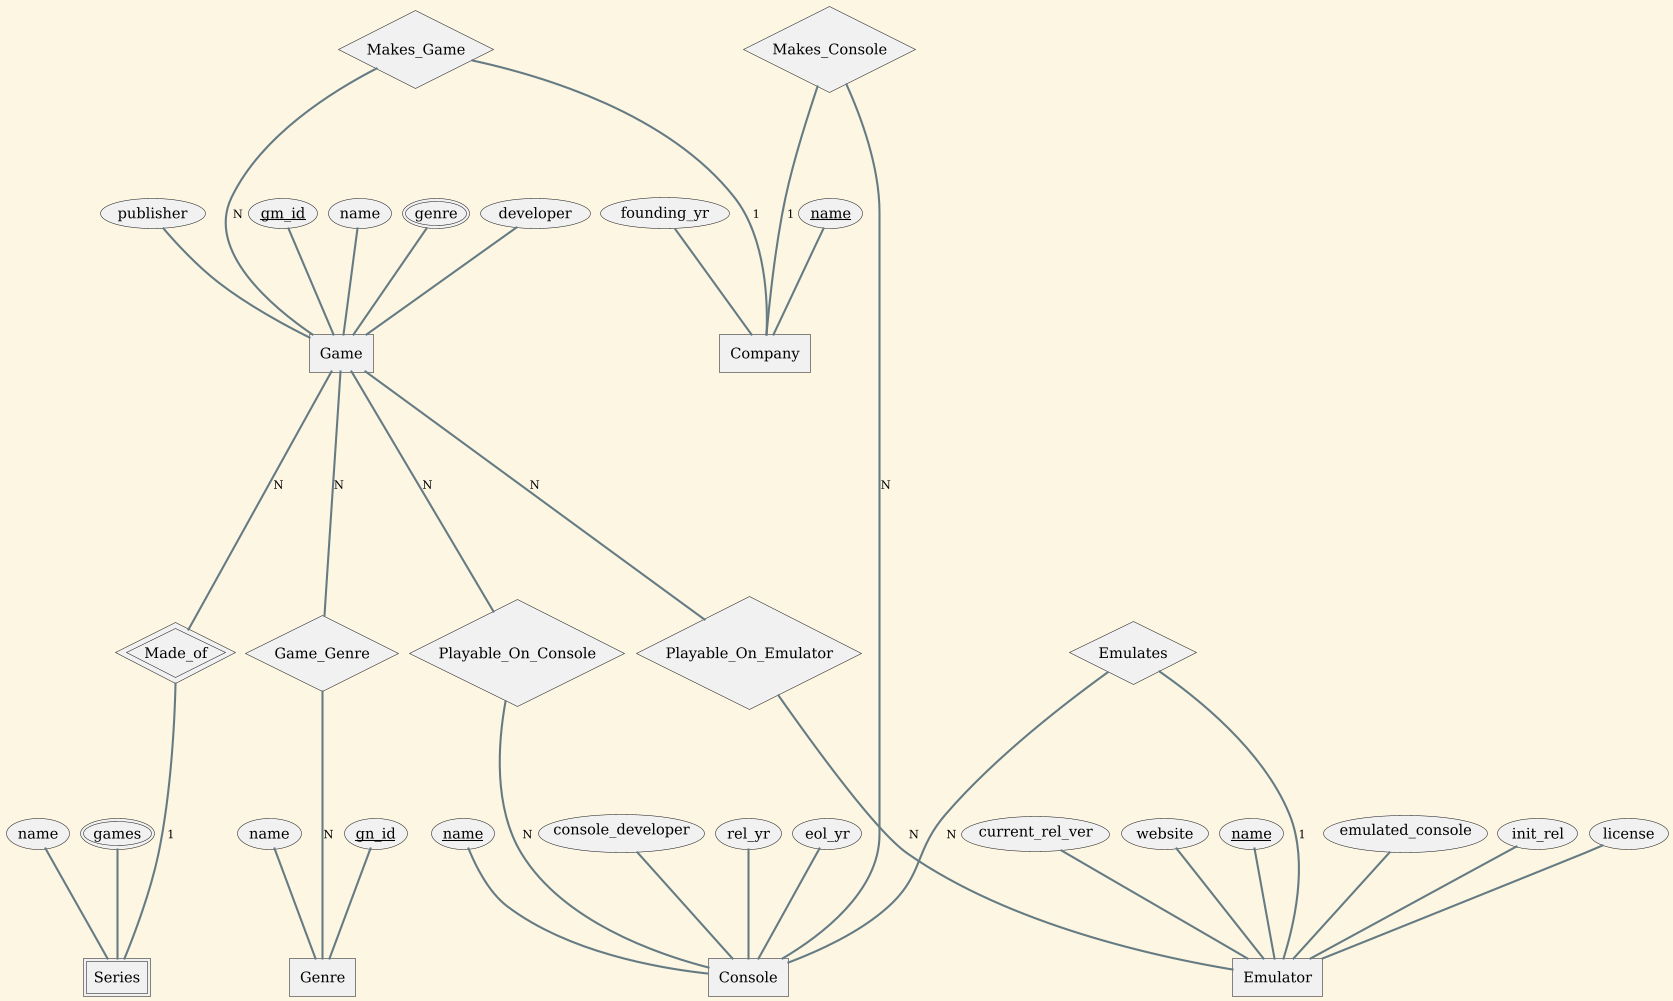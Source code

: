 @startchen
!theme sunlust

'vertical spacing
skinparam ranksep 100 
'horizontal spacing
skinparam nodesep 10  

'entity definitions
entity Series <<weak>> {
        name
        games <<multi>>
}
relationship "Made_of" as MO <<identifying>> {
}

entity Genre {
        'pk
        gn_id <<key>>
        name
}
relationship "Game_Genre" as gg {
}
entity Game {
        'pk
        gm_id <<key>>
        name
        genre <<multi>>
        'fk
        developer
        'fk
        publisher
}
Game -N- MO
MO =1= Series

Game -N- gg
gg -N- Genre


entity Console {
        'pk
        name <<key>>
        console_developer
        rel_yr
        eol_yr
}
relationship "Playable_On_Console" as ploc {
}
entity Company{
        'pk
        name <<key>>
        founding_yr
        '... IDK what else to put here
}
relationship "Makes_Game" as mg {
}
relationship "Makes_Console" as mc {
}

Game -N- ploc
ploc -N- Console

mg -1- Company
mg -N- Game

mc -1- Company
mc -N- Console

entity Emulator {
        'pk
        name <<key>>
        emulated_console
        init_rel
        license
        current_rel_ver
        website
}
relationship "Playable_On_Emulator" as ploe {
}
relationship Emulates {
}

Game -N- ploe
ploe -N- Emulator

Emulates -N- Console
Emulates -1- Emulator
@endchen
